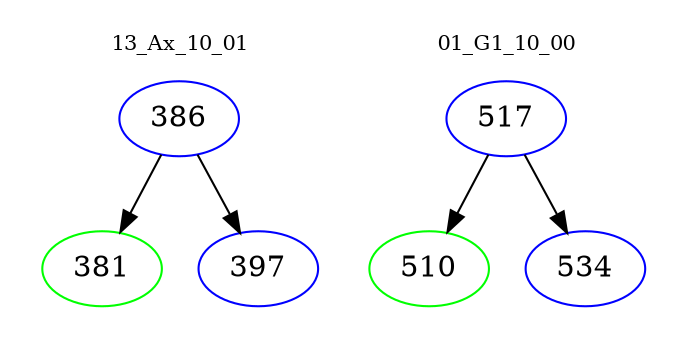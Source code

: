 digraph{
subgraph cluster_0 {
color = white
label = "13_Ax_10_01";
fontsize=10;
T0_386 [label="386", color="blue"]
T0_386 -> T0_381 [color="black"]
T0_381 [label="381", color="green"]
T0_386 -> T0_397 [color="black"]
T0_397 [label="397", color="blue"]
}
subgraph cluster_1 {
color = white
label = "01_G1_10_00";
fontsize=10;
T1_517 [label="517", color="blue"]
T1_517 -> T1_510 [color="black"]
T1_510 [label="510", color="green"]
T1_517 -> T1_534 [color="black"]
T1_534 [label="534", color="blue"]
}
}

